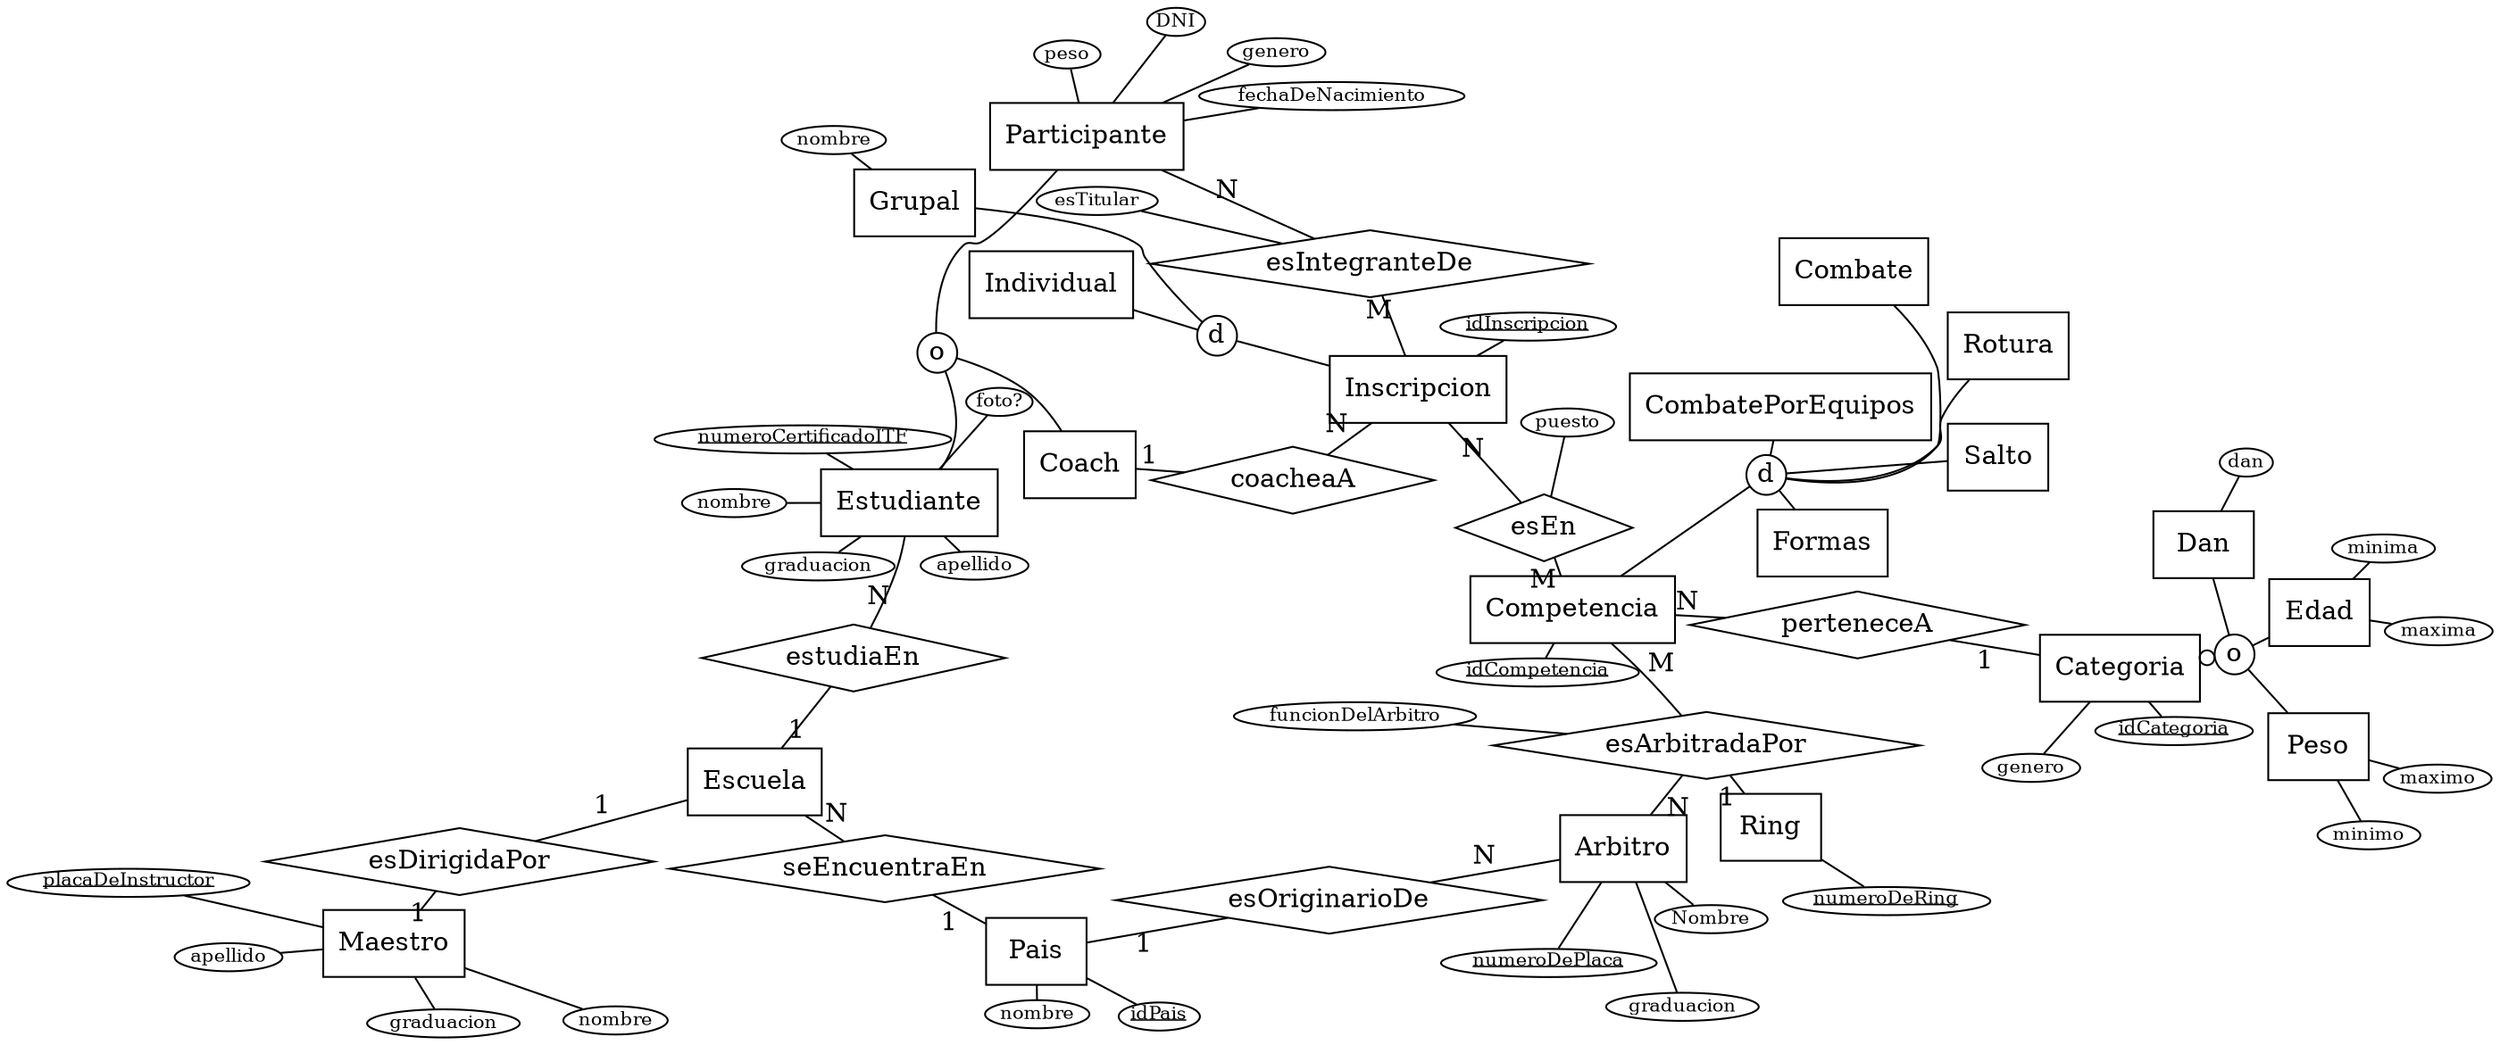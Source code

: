 digraph MER {
  layout = sfdp;
  overlap = false;
  splines = true;
  edge [arrowhead=none];

  // Entidades y relaciones.
  Estudiante [shape=box];
  estudiaEn [shape=diamond];
  Escuela [shape=box];
  esDirigidaPor [shape=diamond];
  Maestro [shape=box];
  oEstudiante [shape=circle,label=o,fixedsize=false,width=0,height=0,margin=0];
  Participante [shape=box];
  Coach [shape=box];

  Inscripcion [shape=box];
  esIntegranteDe [shape=diamond];
  coacheaA [shape=diamond];
  Individual [shape=box];
  Grupal [shape=box];
  esEn [shape=diamond];
  Competencia [shape=box];

  subgraph clusterDInscripcion {
    margin=0; style=invis;
    dInscripcion [shape=circle,label=d,fixedsize=false,width=0,height=0,margin=0];
    Individual [shape=box];
    Grupal [shape=box];
    Inscripcion -> dInscripcion;
    dInscripcion -> Individual;
    dInscripcion -> Grupal;

      node [fontsize=10,fixedsize=false,shape=ellipse,width=0,height=0,margin=0];
      edge [weight=100];
      aGrupalNombre [shape=ellipse, label=nombre];
      Grupal -> aGrupalNombre;

      aInscripcionId [shape=ellipse, label=<<u>idInscripcion</u>>];
      Inscripcion -> aInscripcionId;
  }

  perteneceA [shape=diamond];
  Categoria [shape=box];

  Pais [shape=box];
  seEncuentraEn [shape=diamond];
  esOriginarioDe [shape=diamond];

  Ring [shape=box];
  Arbitro [shape=box];
  esArbitradaPor [shape=diamond];

  // Conectores
  Estudiante -> estudiaEn [label=N];
  estudiaEn -> Escuela [label=1];
  Escuela -> esDirigidaPor [label=1];
  esDirigidaPor -> Maestro [label=1];
  Escuela -> seEncuentraEn [label=N];
  seEncuentraEn -> Pais [label=1];

  Estudiante -> oEstudiante;
  oEstudiante -> Participante;
  oEstudiante -> Coach;
  Participante -> esIntegranteDe [label=N];
  esIntegranteDe -> Inscripcion [label=M];
  Coach -> coacheaA [label=1];
  coacheaA -> Inscripcion [label=N];

  Inscripcion -> esEn [label=N];
  esEn -> Competencia [label=M];

  subgraph clusterDCompetencia {
    margin=0; style=invis;
    dCompetencia [shape=circle,label=d,fixedsize=false,width=0,height=0,margin=0];
    Formas [shape=box];
    Combate [shape=box];
    Salto [shape=box];
    Rotura [shape=box];
    CombatePorEquipos [shape=box];
    Competencia -> dCompetencia;
    dCompetencia -> Formas;
    dCompetencia -> Combate;
    dCompetencia -> Salto;
    dCompetencia -> Rotura;
    dCompetencia -> CombatePorEquipos;

      node [fontsize=10,fixedsize=false,shape=ellipse,width=0,height=0,margin=0];
      aCompetenciaId [shape=ellipse, label=<<u>idCompetencia</u>>];
      Competencia -> aCompetenciaId;
  }

  Competencia -> perteneceA [label=N];
  perteneceA -> Categoria [label=1];

  subgraph clusterOCategoria {
    margin=0; style=invis;
    oCategoria [shape=circle,label=o,fixedsize=false,width=0,height=0,margin=0];
    Dan [shape=box];
    Edad [shape=box];
    Peso [shape=box];
    Categoria -> oCategoria [arrowhead=odot];
    oCategoria -> Dan;
    oCategoria -> Edad;
    oCategoria -> Peso;

      node [fontsize=10,fixedsize=false,shape=ellipse,width=0,height=0,margin=0];

      aCategoriaId [shape=ellipse, label=<<u>idCategoria</u>>];
      aCategoriaGenero [shape=ellipse, label=genero];
      Categoria -> aCategoriaId;
      Categoria -> aCategoriaGenero;

      aDanDan [shape=ellipse, label=dan];
      Dan -> aDanDan;

      aEdadMin [shape=ellipse, label=minima];
      aEdadMax[shape=ellipse, label=maxima];
      Edad -> aEdadMin;
      Edad -> aEdadMax;

      aPesoMin [shape=ellipse, label=minimo];
      aPesoMax[shape=ellipse, label=maximo];
      Peso -> aPesoMin;
      Peso -> aPesoMax;
  }

  subgraph clusterArbitraje {
    margin=0; style=invis;
    Competencia -> esArbitradaPor [label=M];
    Ring -> esArbitradaPor [label=1];
    Arbitro -> esArbitradaPor [label=N];
    Arbitro -> esOriginarioDe [label=N];
    esOriginarioDe -> Pais [label=1];

      node [fontsize=10,fixedsize=false,shape=ellipse,width=0,height=0,margin=0];
      aArbitroNombre [shape=ellipse, label=Nombre];
      aArbitroGraduacion [shape=ellipse, label=graduacion];
      aArbitroNroPlaca [shape=ellipse, label=<<u>numeroDePlaca</u>>];
      Arbitro -> aArbitroNombre;
      Arbitro -> aArbitroGraduacion;
      Arbitro -> aArbitroNroPlaca;

      aRingId [shape=ellipse, label=<<u>numeroDeRing</u>>];
      Ring -> aRingId;

      aEsArbitradaPorFuncion [shape=ellipse, label=funcionDelArbitro];
      esArbitradaPor -> aEsArbitradaPorFuncion;
  }

  // Atributos y conectores de conectores
  //   1. Poner de nombre clusterNombre.
  //   2. Agregar:
  //          margin=0; style=invis;
  //          node [fontsize=10,fixedsize=false,shape=ellipse,width=0,height=0,margin=0];
  //   TODO: ver como hacer para acortar los edges.
  subgraph clusterAtributosMaestro {
    margin=0; style=invis;
    node [fontsize=10,fixedsize=false,shape=ellipse,width=0,height=0,margin=0];
    aMaestroNombre [shape=ellipse, label=nombre];
    aMaestroApellido [shape=ellipse, label=apellido];
    aMaestroGraduacion [shape=ellipse, label=graduacion];
    aMaestroNumeroPlacaDeInstructor [shape=ellipse, label=<<u>placaDeInstructor</u>>];
    Maestro -> aMaestroNombre;
    Maestro -> aMaestroApellido;
    Maestro -> aMaestroGraduacion;
    Maestro -> aMaestroNumeroPlacaDeInstructor;
  }

  subgraph clusterAtributosEstudiante {
    margin=0; style=invis;
    node [fontsize=10,fixedsize=false,shape=ellipse,width=0,height=0,margin=0];
    aEstudianteNombre [shape=ellipse, label=nombre];
    aEstudianteApellido [shape=ellipse, label=apellido];
    aEstudianteGraduacion [shape=ellipse, label=graduacion];
    aEstudianteCertificadoITF [shape=ellipse, label=<<u>numeroCertificadoITF</u>>];
    aEstudianteFoto [shape=ellipse, label="foto?"];
    Estudiante -> aEstudianteNombre;
    Estudiante -> aEstudianteApellido;
    Estudiante -> aEstudianteGraduacion;
    Estudiante -> aEstudianteCertificadoITF;
    Estudiante -> aEstudianteFoto;
  }

  subgraph clusterAtributosParticipante {
    margin=0; style=invis;
    node [fontsize=10,fixedsize=false,shape=ellipse,width=0,height=0,margin=0];
    aParticipanteDNI [shape=ellipse, label=DNI];
    aParticipanteFechaDeNac [shape=ellipse, label=fechaDeNacimiento];
    aParticipanteGenero [shape=ellipse, label=genero];
    aParticipantePeso [shape=ellipse, label=peso];
    Participante -> aParticipanteDNI;
    Participante -> aParticipanteFechaDeNac;
    Participante -> aParticipanteGenero;
    Participante -> aParticipantePeso;
  }

  subgraph clusterAtributosEsIntegranteDe {
    margin=0; style=invis;
    node [fontsize=10,fixedsize=false,shape=ellipse,width=0,height=0,margin=0];
    aEsIntegranteDeEsTitular [shape=ellipse, label=esTitular];
    esIntegranteDe -> aEsIntegranteDeEsTitular;
  }

  subgraph clusterAtributosEsEn {
    margin=0; style=invis;
    node [fontsize=10,fixedsize=false,shape=ellipse,width=0,height=0,margin=0];
    aEsEnPuesto [shape=ellipse, label=puesto];
    esEn -> aEsEnPuesto;
  }

  subgraph clusterAtributosPais {
    margin=0; style=invis;
    node [fontsize=10,fixedsize=false,shape=ellipse,width=0,height=0,margin=0];
    aPaisId [shape=ellipse, label=<<u>idPais</u>>];
    aPaisNombre [shape=ellipse, label=nombre];
    Pais -> aPaisId;
    Pais -> aPaisNombre;
  }
}


